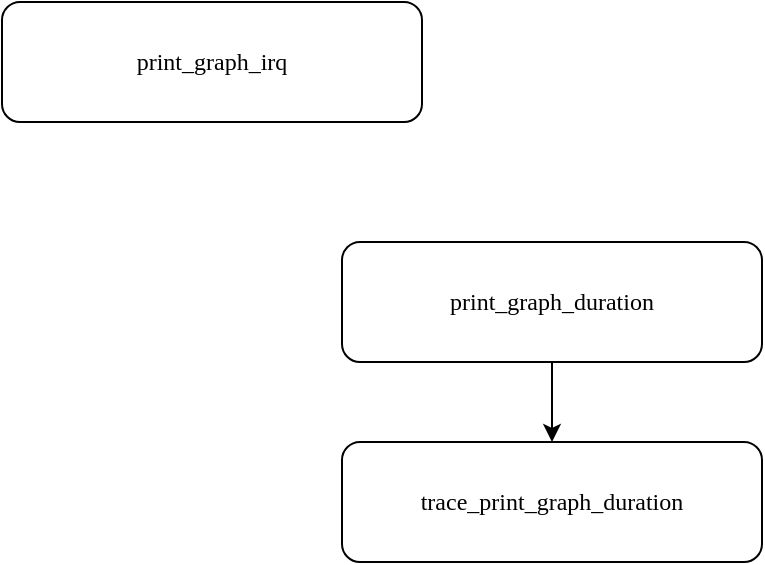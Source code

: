 <mxfile version="21.5.1" type="github">
  <diagram name="第 1 页" id="w4x_2R9_S8eYR8eUu1c0">
    <mxGraphModel dx="944" dy="594" grid="1" gridSize="10" guides="1" tooltips="1" connect="1" arrows="1" fold="1" page="1" pageScale="1" pageWidth="827" pageHeight="1169" math="0" shadow="0">
      <root>
        <mxCell id="0" />
        <mxCell id="1" parent="0" />
        <mxCell id="2c4RRyOylFPwlqXWgiFf-1" value="&lt;div&gt;trace_print_graph_duration&lt;br&gt;&lt;/div&gt;" style="rounded=1;whiteSpace=wrap;html=1;fontFamily=Verdana;" vertex="1" parent="1">
          <mxGeometry x="190" y="340" width="210" height="60" as="geometry" />
        </mxCell>
        <mxCell id="2c4RRyOylFPwlqXWgiFf-4" style="edgeStyle=orthogonalEdgeStyle;rounded=0;orthogonalLoop=1;jettySize=auto;html=1;" edge="1" parent="1" source="2c4RRyOylFPwlqXWgiFf-2" target="2c4RRyOylFPwlqXWgiFf-1">
          <mxGeometry relative="1" as="geometry" />
        </mxCell>
        <mxCell id="2c4RRyOylFPwlqXWgiFf-2" value="print_graph_duration" style="rounded=1;whiteSpace=wrap;html=1;fontFamily=Verdana;" vertex="1" parent="1">
          <mxGeometry x="190" y="240" width="210" height="60" as="geometry" />
        </mxCell>
        <mxCell id="2c4RRyOylFPwlqXWgiFf-3" value="print_graph_irq" style="rounded=1;whiteSpace=wrap;html=1;fontFamily=Verdana;" vertex="1" parent="1">
          <mxGeometry x="20" y="120" width="210" height="60" as="geometry" />
        </mxCell>
      </root>
    </mxGraphModel>
  </diagram>
</mxfile>
